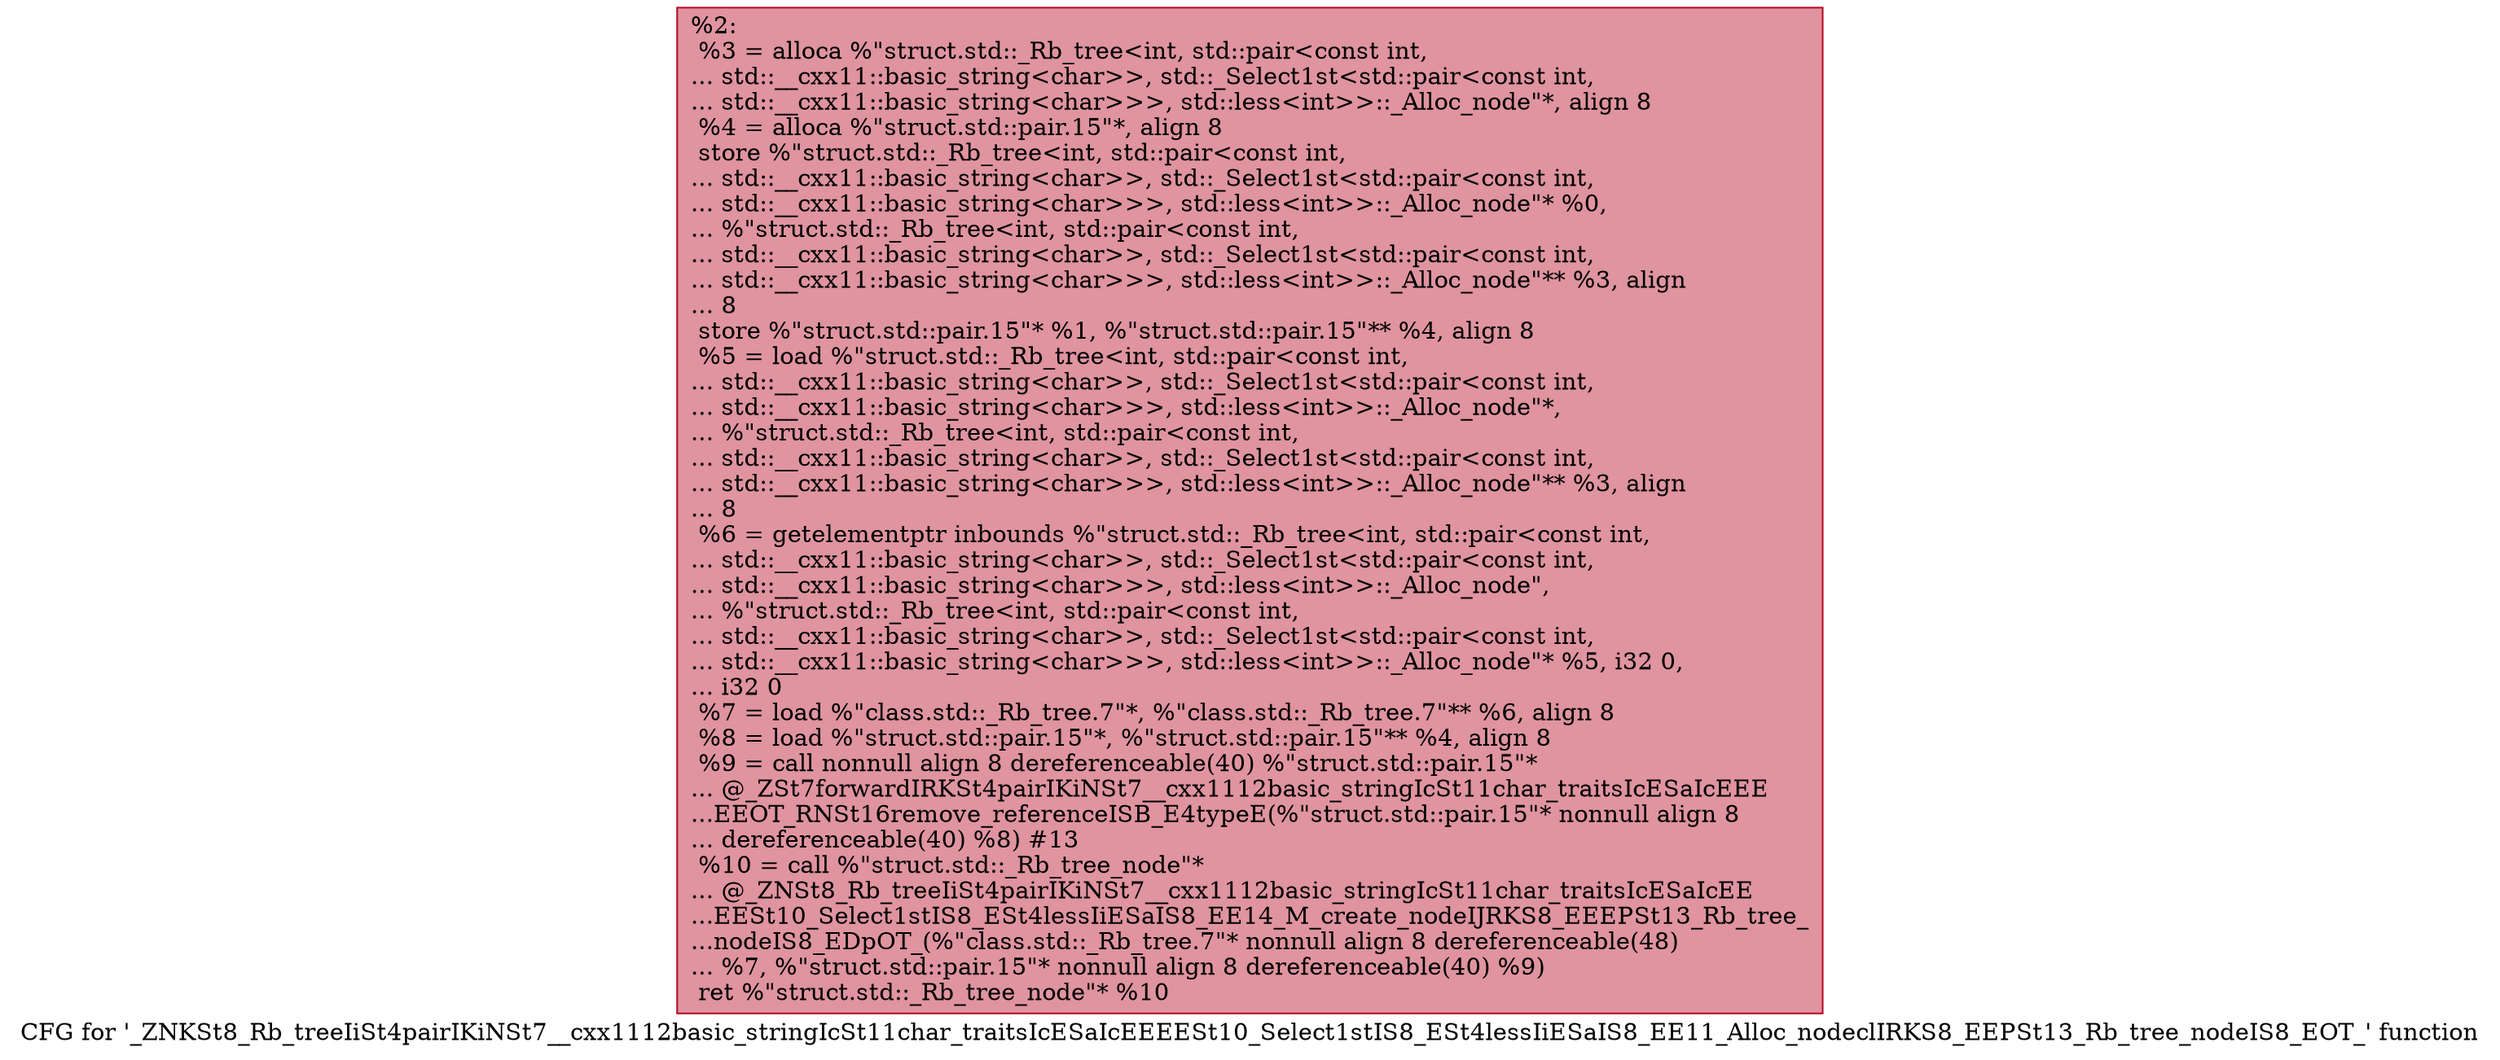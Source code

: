digraph "CFG for '_ZNKSt8_Rb_treeIiSt4pairIKiNSt7__cxx1112basic_stringIcSt11char_traitsIcESaIcEEEESt10_Select1stIS8_ESt4lessIiESaIS8_EE11_Alloc_nodeclIRKS8_EEPSt13_Rb_tree_nodeIS8_EOT_' function" {
	label="CFG for '_ZNKSt8_Rb_treeIiSt4pairIKiNSt7__cxx1112basic_stringIcSt11char_traitsIcESaIcEEEESt10_Select1stIS8_ESt4lessIiESaIS8_EE11_Alloc_nodeclIRKS8_EEPSt13_Rb_tree_nodeIS8_EOT_' function";

	Node0x555b06dbe100 [shape=record,color="#b70d28ff", style=filled, fillcolor="#b70d2870",label="{%2:\l  %3 = alloca %\"struct.std::_Rb_tree\<int, std::pair\<const int,\l... std::__cxx11::basic_string\<char\>\>, std::_Select1st\<std::pair\<const int,\l... std::__cxx11::basic_string\<char\>\>\>, std::less\<int\>\>::_Alloc_node\"*, align 8\l  %4 = alloca %\"struct.std::pair.15\"*, align 8\l  store %\"struct.std::_Rb_tree\<int, std::pair\<const int,\l... std::__cxx11::basic_string\<char\>\>, std::_Select1st\<std::pair\<const int,\l... std::__cxx11::basic_string\<char\>\>\>, std::less\<int\>\>::_Alloc_node\"* %0,\l... %\"struct.std::_Rb_tree\<int, std::pair\<const int,\l... std::__cxx11::basic_string\<char\>\>, std::_Select1st\<std::pair\<const int,\l... std::__cxx11::basic_string\<char\>\>\>, std::less\<int\>\>::_Alloc_node\"** %3, align\l... 8\l  store %\"struct.std::pair.15\"* %1, %\"struct.std::pair.15\"** %4, align 8\l  %5 = load %\"struct.std::_Rb_tree\<int, std::pair\<const int,\l... std::__cxx11::basic_string\<char\>\>, std::_Select1st\<std::pair\<const int,\l... std::__cxx11::basic_string\<char\>\>\>, std::less\<int\>\>::_Alloc_node\"*,\l... %\"struct.std::_Rb_tree\<int, std::pair\<const int,\l... std::__cxx11::basic_string\<char\>\>, std::_Select1st\<std::pair\<const int,\l... std::__cxx11::basic_string\<char\>\>\>, std::less\<int\>\>::_Alloc_node\"** %3, align\l... 8\l  %6 = getelementptr inbounds %\"struct.std::_Rb_tree\<int, std::pair\<const int,\l... std::__cxx11::basic_string\<char\>\>, std::_Select1st\<std::pair\<const int,\l... std::__cxx11::basic_string\<char\>\>\>, std::less\<int\>\>::_Alloc_node\",\l... %\"struct.std::_Rb_tree\<int, std::pair\<const int,\l... std::__cxx11::basic_string\<char\>\>, std::_Select1st\<std::pair\<const int,\l... std::__cxx11::basic_string\<char\>\>\>, std::less\<int\>\>::_Alloc_node\"* %5, i32 0,\l... i32 0\l  %7 = load %\"class.std::_Rb_tree.7\"*, %\"class.std::_Rb_tree.7\"** %6, align 8\l  %8 = load %\"struct.std::pair.15\"*, %\"struct.std::pair.15\"** %4, align 8\l  %9 = call nonnull align 8 dereferenceable(40) %\"struct.std::pair.15\"*\l... @_ZSt7forwardIRKSt4pairIKiNSt7__cxx1112basic_stringIcSt11char_traitsIcESaIcEEE\l...EEOT_RNSt16remove_referenceISB_E4typeE(%\"struct.std::pair.15\"* nonnull align 8\l... dereferenceable(40) %8) #13\l  %10 = call %\"struct.std::_Rb_tree_node\"*\l... @_ZNSt8_Rb_treeIiSt4pairIKiNSt7__cxx1112basic_stringIcSt11char_traitsIcESaIcEE\l...EESt10_Select1stIS8_ESt4lessIiESaIS8_EE14_M_create_nodeIJRKS8_EEEPSt13_Rb_tree_\l...nodeIS8_EDpOT_(%\"class.std::_Rb_tree.7\"* nonnull align 8 dereferenceable(48)\l... %7, %\"struct.std::pair.15\"* nonnull align 8 dereferenceable(40) %9)\l  ret %\"struct.std::_Rb_tree_node\"* %10\l}"];
}
